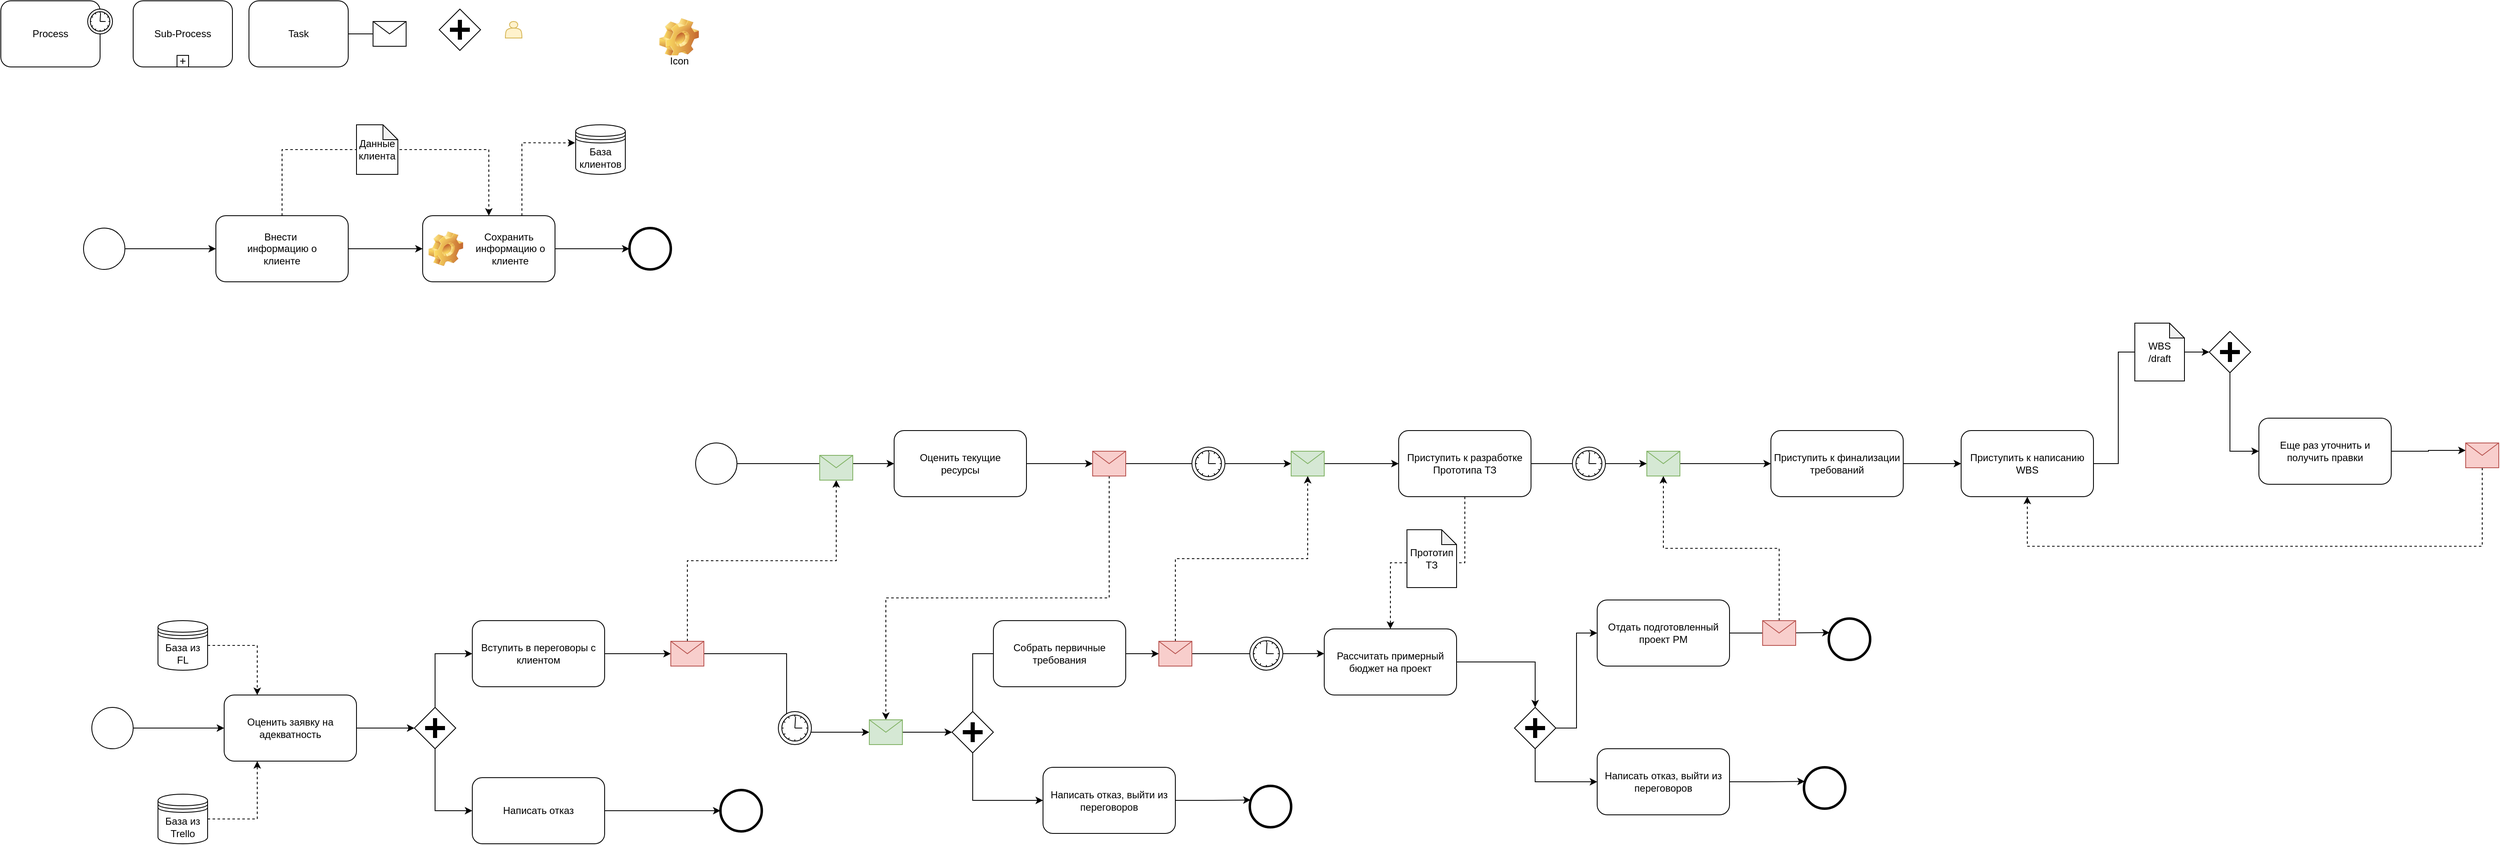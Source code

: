 <mxfile version="15.7.0" type="github">
  <diagram name="Page-1" id="2a216829-ef6e-dabb-86c1-c78162f3ba2b">
    <mxGraphModel dx="1351" dy="877" grid="1" gridSize="10" guides="1" tooltips="1" connect="1" arrows="1" fold="1" page="1" pageScale="1" pageWidth="850" pageHeight="1100" background="none" math="0" shadow="0">
      <root>
        <mxCell id="0" />
        <mxCell id="1" parent="0" />
        <mxCell id="OoCEB7M5SsP2-gog_9_L-8" style="edgeStyle=orthogonalEdgeStyle;rounded=0;orthogonalLoop=1;jettySize=auto;html=1;exitX=1;exitY=0.5;exitDx=0;exitDy=0;entryX=0;entryY=0.5;entryDx=0;entryDy=0;" edge="1" parent="1" source="7a84cebc1def654-1" target="OoCEB7M5SsP2-gog_9_L-7">
          <mxGeometry relative="1" as="geometry" />
        </mxCell>
        <mxCell id="7a84cebc1def654-1" value="" style="shape=mxgraph.bpmn.shape;html=1;verticalLabelPosition=bottom;labelBackgroundColor=#ffffff;verticalAlign=top;perimeter=ellipsePerimeter;outline=standard;symbol=general;" parent="1" vertex="1">
          <mxGeometry x="200" y="295" width="50" height="50" as="geometry" />
        </mxCell>
        <mxCell id="7a84cebc1def654-2" value="Task" style="shape=ext;rounded=1;html=1;whiteSpace=wrap;" parent="1" vertex="1">
          <mxGeometry x="400" y="20" width="120" height="80" as="geometry" />
        </mxCell>
        <mxCell id="7a84cebc1def654-26" value="" style="shape=mxgraph.bpmn.shape;html=1;verticalLabelPosition=bottom;labelBackgroundColor=#ffffff;verticalAlign=top;perimeter=ellipsePerimeter;outline=end;symbol=general;" parent="1" vertex="1">
          <mxGeometry x="860" y="295.0" width="50" height="50" as="geometry" />
        </mxCell>
        <mxCell id="OoCEB7M5SsP2-gog_9_L-1" value="Sub-Process" style="html=1;whiteSpace=wrap;rounded=1;" vertex="1" parent="1">
          <mxGeometry x="260" y="20" width="120" height="80" as="geometry" />
        </mxCell>
        <mxCell id="OoCEB7M5SsP2-gog_9_L-2" value="" style="html=1;shape=plus;" vertex="1" parent="OoCEB7M5SsP2-gog_9_L-1">
          <mxGeometry x="0.5" y="1" width="14" height="14" relative="1" as="geometry">
            <mxPoint x="-7" y="-14" as="offset" />
          </mxGeometry>
        </mxCell>
        <mxCell id="OoCEB7M5SsP2-gog_9_L-3" value="" style="shape=mxgraph.bpmn.shape;html=1;verticalLabelPosition=bottom;labelBackgroundColor=#ffffff;verticalAlign=top;perimeter=rhombusPerimeter;background=gateway;outline=none;symbol=parallelGw;" vertex="1" parent="1">
          <mxGeometry x="630" y="30" width="50" height="50" as="geometry" />
        </mxCell>
        <mxCell id="OoCEB7M5SsP2-gog_9_L-4" value="Process" style="html=1;whiteSpace=wrap;rounded=1;" vertex="1" parent="1">
          <mxGeometry x="100" y="20" width="120" height="80" as="geometry" />
        </mxCell>
        <mxCell id="OoCEB7M5SsP2-gog_9_L-5" value="" style="shape=mxgraph.bpmn.timer_start;perimeter=ellipsePerimeter;html=1;labelPosition=right;labelBackgroundColor=#ffffff;align=left;" vertex="1" parent="OoCEB7M5SsP2-gog_9_L-4">
          <mxGeometry x="1" width="30" height="30" relative="1" as="geometry">
            <mxPoint x="-15" y="10" as="offset" />
          </mxGeometry>
        </mxCell>
        <mxCell id="7a84cebc1def654-4" value="" style="shape=message;whiteSpace=wrap;html=1;" parent="1" vertex="1">
          <mxGeometry x="550" y="45" width="40" height="30" as="geometry" />
        </mxCell>
        <mxCell id="OoCEB7M5SsP2-gog_9_L-6" value="" style="edgeStyle=orthogonalEdgeStyle;rounded=0;html=1;jettySize=auto;orthogonalLoop=1;endArrow=none;" edge="1" parent="1" source="7a84cebc1def654-2" target="7a84cebc1def654-4">
          <mxGeometry relative="1" as="geometry">
            <mxPoint x="520" y="60.0" as="sourcePoint" />
            <mxPoint x="590.059" y="250" as="targetPoint" />
          </mxGeometry>
        </mxCell>
        <mxCell id="OoCEB7M5SsP2-gog_9_L-24" style="edgeStyle=orthogonalEdgeStyle;rounded=0;orthogonalLoop=1;jettySize=auto;html=1;exitX=1;exitY=0.5;exitDx=0;exitDy=0;" edge="1" parent="1" source="OoCEB7M5SsP2-gog_9_L-7" target="OoCEB7M5SsP2-gog_9_L-20">
          <mxGeometry relative="1" as="geometry" />
        </mxCell>
        <mxCell id="OoCEB7M5SsP2-gog_9_L-169" style="edgeStyle=orthogonalEdgeStyle;rounded=0;orthogonalLoop=1;jettySize=auto;html=1;exitX=0.5;exitY=0;exitDx=0;exitDy=0;entryX=0.5;entryY=0;entryDx=0;entryDy=0;dashed=1;" edge="1" parent="1" source="OoCEB7M5SsP2-gog_9_L-7" target="OoCEB7M5SsP2-gog_9_L-20">
          <mxGeometry relative="1" as="geometry">
            <Array as="points">
              <mxPoint x="440" y="200" />
              <mxPoint x="690" y="200" />
            </Array>
          </mxGeometry>
        </mxCell>
        <mxCell id="OoCEB7M5SsP2-gog_9_L-7" value="Внести&amp;nbsp; &lt;br&gt;информацию о &lt;br&gt;клиенте" style="shape=ext;rounded=1;html=1;whiteSpace=wrap;" vertex="1" parent="1">
          <mxGeometry x="360" y="280" width="160" height="80" as="geometry" />
        </mxCell>
        <mxCell id="OoCEB7M5SsP2-gog_9_L-13" value="Icon" style="icon;html=1;image=img/clipart/Gear_128x128.png" vertex="1" parent="1">
          <mxGeometry x="910" y="55" width="20" height="20" as="geometry" />
        </mxCell>
        <mxCell id="OoCEB7M5SsP2-gog_9_L-17" value="" style="shape=actor;whiteSpace=wrap;html=1;fillColor=#fff2cc;strokeColor=#d6b656;" vertex="1" parent="1">
          <mxGeometry x="710" y="45" width="20" height="20" as="geometry" />
        </mxCell>
        <mxCell id="OoCEB7M5SsP2-gog_9_L-27" style="edgeStyle=orthogonalEdgeStyle;rounded=0;orthogonalLoop=1;jettySize=auto;html=1;exitX=1;exitY=0.5;exitDx=0;exitDy=0;" edge="1" parent="1" source="OoCEB7M5SsP2-gog_9_L-20" target="7a84cebc1def654-26">
          <mxGeometry relative="1" as="geometry" />
        </mxCell>
        <mxCell id="OoCEB7M5SsP2-gog_9_L-32" style="edgeStyle=orthogonalEdgeStyle;rounded=0;orthogonalLoop=1;jettySize=auto;html=1;exitX=0.75;exitY=0;exitDx=0;exitDy=0;entryX=-0.01;entryY=0.364;entryDx=0;entryDy=0;entryPerimeter=0;dashed=1;" edge="1" parent="1" source="OoCEB7M5SsP2-gog_9_L-20" target="OoCEB7M5SsP2-gog_9_L-28">
          <mxGeometry relative="1" as="geometry" />
        </mxCell>
        <mxCell id="OoCEB7M5SsP2-gog_9_L-20" value="&lt;span style=&quot;font-weight: 400&quot;&gt;Сохранить&amp;nbsp;&lt;/span&gt;&lt;br style=&quot;font-weight: 400&quot;&gt;&lt;span style=&quot;font-weight: 400&quot;&gt;информацию о&lt;/span&gt;&lt;br style=&quot;font-weight: 400&quot;&gt;&lt;span style=&quot;font-weight: 400&quot;&gt;клиенте&lt;/span&gt;" style="label;whiteSpace=wrap;html=1;image=img/clipart/Gear_128x128.png;align=center;" vertex="1" parent="1">
          <mxGeometry x="610" y="280" width="160" height="80" as="geometry" />
        </mxCell>
        <mxCell id="OoCEB7M5SsP2-gog_9_L-28" value="База клиентов" style="shape=datastore;whiteSpace=wrap;html=1;align=center;" vertex="1" parent="1">
          <mxGeometry x="795" y="170" width="60" height="60" as="geometry" />
        </mxCell>
        <mxCell id="OoCEB7M5SsP2-gog_9_L-29" value="Данные&lt;br&gt;клиента" style="shape=note;whiteSpace=wrap;html=1;backgroundOutline=1;darkOpacity=0.05;align=center;size=18;" vertex="1" parent="1">
          <mxGeometry x="530" y="170" width="50" height="60" as="geometry" />
        </mxCell>
        <mxCell id="OoCEB7M5SsP2-gog_9_L-33" style="edgeStyle=orthogonalEdgeStyle;rounded=0;orthogonalLoop=1;jettySize=auto;html=1;exitX=1;exitY=0.5;exitDx=0;exitDy=0;entryX=0;entryY=0.5;entryDx=0;entryDy=0;" edge="1" parent="1" source="OoCEB7M5SsP2-gog_9_L-34" target="OoCEB7M5SsP2-gog_9_L-38">
          <mxGeometry relative="1" as="geometry" />
        </mxCell>
        <mxCell id="OoCEB7M5SsP2-gog_9_L-34" value="" style="shape=mxgraph.bpmn.shape;html=1;verticalLabelPosition=bottom;labelBackgroundColor=#ffffff;verticalAlign=top;perimeter=ellipsePerimeter;outline=standard;symbol=general;" vertex="1" parent="1">
          <mxGeometry x="210" y="875" width="50" height="50" as="geometry" />
        </mxCell>
        <mxCell id="OoCEB7M5SsP2-gog_9_L-50" style="edgeStyle=orthogonalEdgeStyle;rounded=0;orthogonalLoop=1;jettySize=auto;html=1;exitX=1;exitY=0.5;exitDx=0;exitDy=0;entryX=0;entryY=0.5;entryDx=0;entryDy=0;" edge="1" parent="1" source="OoCEB7M5SsP2-gog_9_L-38" target="OoCEB7M5SsP2-gog_9_L-49">
          <mxGeometry relative="1" as="geometry" />
        </mxCell>
        <mxCell id="OoCEB7M5SsP2-gog_9_L-38" value="&lt;span style=&quot;white-space: pre&quot;&gt;О&lt;/span&gt;ценить заявку на&lt;br&gt;адекватность" style="shape=ext;rounded=1;html=1;whiteSpace=wrap;" vertex="1" parent="1">
          <mxGeometry x="370" y="860" width="160" height="80" as="geometry" />
        </mxCell>
        <mxCell id="OoCEB7M5SsP2-gog_9_L-46" style="edgeStyle=orthogonalEdgeStyle;rounded=0;orthogonalLoop=1;jettySize=auto;html=1;exitX=1;exitY=0.5;exitDx=0;exitDy=0;entryX=0.25;entryY=0;entryDx=0;entryDy=0;dashed=1;" edge="1" parent="1" source="OoCEB7M5SsP2-gog_9_L-45" target="OoCEB7M5SsP2-gog_9_L-38">
          <mxGeometry relative="1" as="geometry" />
        </mxCell>
        <mxCell id="OoCEB7M5SsP2-gog_9_L-45" value="База из&lt;br&gt;FL" style="shape=datastore;whiteSpace=wrap;html=1;align=center;" vertex="1" parent="1">
          <mxGeometry x="290" y="770" width="60" height="60" as="geometry" />
        </mxCell>
        <mxCell id="OoCEB7M5SsP2-gog_9_L-48" style="edgeStyle=orthogonalEdgeStyle;rounded=0;orthogonalLoop=1;jettySize=auto;html=1;exitX=1;exitY=0.5;exitDx=0;exitDy=0;entryX=0.25;entryY=1;entryDx=0;entryDy=0;dashed=1;" edge="1" parent="1" source="OoCEB7M5SsP2-gog_9_L-47" target="OoCEB7M5SsP2-gog_9_L-38">
          <mxGeometry relative="1" as="geometry" />
        </mxCell>
        <mxCell id="OoCEB7M5SsP2-gog_9_L-47" value="База из Trello" style="shape=datastore;whiteSpace=wrap;html=1;align=center;" vertex="1" parent="1">
          <mxGeometry x="290" y="980" width="60" height="60" as="geometry" />
        </mxCell>
        <mxCell id="OoCEB7M5SsP2-gog_9_L-57" style="edgeStyle=orthogonalEdgeStyle;rounded=0;orthogonalLoop=1;jettySize=auto;html=1;exitX=0.5;exitY=0;exitDx=0;exitDy=0;entryX=0;entryY=0.5;entryDx=0;entryDy=0;" edge="1" parent="1" source="OoCEB7M5SsP2-gog_9_L-49" target="OoCEB7M5SsP2-gog_9_L-54">
          <mxGeometry relative="1" as="geometry" />
        </mxCell>
        <mxCell id="OoCEB7M5SsP2-gog_9_L-58" style="edgeStyle=orthogonalEdgeStyle;rounded=0;orthogonalLoop=1;jettySize=auto;html=1;exitX=0.5;exitY=1;exitDx=0;exitDy=0;entryX=0;entryY=0.5;entryDx=0;entryDy=0;" edge="1" parent="1" source="OoCEB7M5SsP2-gog_9_L-49" target="OoCEB7M5SsP2-gog_9_L-56">
          <mxGeometry relative="1" as="geometry" />
        </mxCell>
        <mxCell id="OoCEB7M5SsP2-gog_9_L-49" value="" style="shape=mxgraph.bpmn.shape;html=1;verticalLabelPosition=bottom;labelBackgroundColor=#ffffff;verticalAlign=top;perimeter=rhombusPerimeter;background=gateway;outline=none;symbol=parallelGw;" vertex="1" parent="1">
          <mxGeometry x="600" y="875" width="50" height="50" as="geometry" />
        </mxCell>
        <mxCell id="OoCEB7M5SsP2-gog_9_L-155" style="edgeStyle=orthogonalEdgeStyle;rounded=0;orthogonalLoop=1;jettySize=auto;html=1;exitX=1;exitY=0.5;exitDx=0;exitDy=0;entryX=0;entryY=0.5;entryDx=0;entryDy=0;" edge="1" parent="1" source="OoCEB7M5SsP2-gog_9_L-54" target="OoCEB7M5SsP2-gog_9_L-65">
          <mxGeometry relative="1" as="geometry" />
        </mxCell>
        <mxCell id="OoCEB7M5SsP2-gog_9_L-54" value="Вступить в переговоры с клиентом" style="shape=ext;rounded=1;html=1;whiteSpace=wrap;" vertex="1" parent="1">
          <mxGeometry x="670" y="770" width="160" height="80" as="geometry" />
        </mxCell>
        <mxCell id="OoCEB7M5SsP2-gog_9_L-103" style="edgeStyle=orthogonalEdgeStyle;rounded=0;orthogonalLoop=1;jettySize=auto;html=1;exitX=1;exitY=0.5;exitDx=0;exitDy=0;entryX=0;entryY=0.5;entryDx=0;entryDy=0;" edge="1" parent="1" source="OoCEB7M5SsP2-gog_9_L-56" target="OoCEB7M5SsP2-gog_9_L-101">
          <mxGeometry relative="1" as="geometry" />
        </mxCell>
        <mxCell id="OoCEB7M5SsP2-gog_9_L-56" value="Написать отказ" style="shape=ext;rounded=1;html=1;whiteSpace=wrap;" vertex="1" parent="1">
          <mxGeometry x="670" y="960" width="160" height="80" as="geometry" />
        </mxCell>
        <mxCell id="OoCEB7M5SsP2-gog_9_L-100" style="edgeStyle=orthogonalEdgeStyle;rounded=0;orthogonalLoop=1;jettySize=auto;html=1;exitX=0.5;exitY=0;exitDx=0;exitDy=0;entryX=0.5;entryY=1;entryDx=0;entryDy=0;dashed=1;" edge="1" parent="1" source="OoCEB7M5SsP2-gog_9_L-65" target="OoCEB7M5SsP2-gog_9_L-98">
          <mxGeometry relative="1" as="geometry" />
        </mxCell>
        <mxCell id="OoCEB7M5SsP2-gog_9_L-161" style="edgeStyle=orthogonalEdgeStyle;rounded=0;orthogonalLoop=1;jettySize=auto;html=1;exitX=1;exitY=0.5;exitDx=0;exitDy=0;entryX=0;entryY=0.5;entryDx=0;entryDy=0;" edge="1" parent="1" source="OoCEB7M5SsP2-gog_9_L-65" target="OoCEB7M5SsP2-gog_9_L-119">
          <mxGeometry relative="1" as="geometry" />
        </mxCell>
        <mxCell id="OoCEB7M5SsP2-gog_9_L-65" value="" style="shape=message;whiteSpace=wrap;html=1;fillColor=#f8cecc;strokeColor=#b85450;" vertex="1" parent="1">
          <mxGeometry x="910" y="795" width="40" height="30" as="geometry" />
        </mxCell>
        <mxCell id="OoCEB7M5SsP2-gog_9_L-95" style="edgeStyle=orthogonalEdgeStyle;rounded=0;orthogonalLoop=1;jettySize=auto;html=1;exitX=1;exitY=0.5;exitDx=0;exitDy=0;entryX=0;entryY=0.5;entryDx=0;entryDy=0;" edge="1" parent="1" source="OoCEB7M5SsP2-gog_9_L-90" target="OoCEB7M5SsP2-gog_9_L-91">
          <mxGeometry relative="1" as="geometry" />
        </mxCell>
        <mxCell id="OoCEB7M5SsP2-gog_9_L-90" value="" style="shape=mxgraph.bpmn.shape;html=1;verticalLabelPosition=bottom;labelBackgroundColor=#ffffff;verticalAlign=top;perimeter=ellipsePerimeter;outline=standard;symbol=general;" vertex="1" parent="1">
          <mxGeometry x="940" y="555" width="50" height="50" as="geometry" />
        </mxCell>
        <mxCell id="OoCEB7M5SsP2-gog_9_L-118" style="edgeStyle=orthogonalEdgeStyle;rounded=0;orthogonalLoop=1;jettySize=auto;html=1;exitX=1;exitY=0.5;exitDx=0;exitDy=0;entryX=0;entryY=0.5;entryDx=0;entryDy=0;" edge="1" parent="1" source="OoCEB7M5SsP2-gog_9_L-91" target="OoCEB7M5SsP2-gog_9_L-117">
          <mxGeometry relative="1" as="geometry" />
        </mxCell>
        <mxCell id="OoCEB7M5SsP2-gog_9_L-91" value="Оценить текущие &lt;br&gt;ресурсы" style="shape=ext;rounded=1;html=1;whiteSpace=wrap;" vertex="1" parent="1">
          <mxGeometry x="1180" y="540" width="160" height="80" as="geometry" />
        </mxCell>
        <mxCell id="OoCEB7M5SsP2-gog_9_L-106" style="edgeStyle=orthogonalEdgeStyle;rounded=0;orthogonalLoop=1;jettySize=auto;html=1;exitX=0.5;exitY=1;exitDx=0;exitDy=0;entryX=0;entryY=0.5;entryDx=0;entryDy=0;" edge="1" parent="1" source="OoCEB7M5SsP2-gog_9_L-96" target="OoCEB7M5SsP2-gog_9_L-105">
          <mxGeometry relative="1" as="geometry" />
        </mxCell>
        <mxCell id="OoCEB7M5SsP2-gog_9_L-96" value="" style="shape=mxgraph.bpmn.shape;html=1;verticalLabelPosition=bottom;labelBackgroundColor=#ffffff;verticalAlign=top;perimeter=rhombusPerimeter;background=gateway;outline=none;symbol=parallelGw;" vertex="1" parent="1">
          <mxGeometry x="1250" y="880" width="50" height="50" as="geometry" />
        </mxCell>
        <mxCell id="OoCEB7M5SsP2-gog_9_L-98" value="" style="shape=message;whiteSpace=wrap;html=1;fillColor=#d5e8d4;strokeColor=#82b366;" vertex="1" parent="1">
          <mxGeometry x="1090" y="570" width="40" height="30" as="geometry" />
        </mxCell>
        <mxCell id="OoCEB7M5SsP2-gog_9_L-101" value="" style="shape=mxgraph.bpmn.shape;html=1;verticalLabelPosition=bottom;labelBackgroundColor=#ffffff;verticalAlign=top;perimeter=ellipsePerimeter;outline=end;symbol=general;" vertex="1" parent="1">
          <mxGeometry x="970" y="975" width="50" height="50" as="geometry" />
        </mxCell>
        <mxCell id="OoCEB7M5SsP2-gog_9_L-125" style="edgeStyle=orthogonalEdgeStyle;rounded=0;orthogonalLoop=1;jettySize=auto;html=1;exitX=1;exitY=0.5;exitDx=0;exitDy=0;entryX=0.02;entryY=0.34;entryDx=0;entryDy=0;entryPerimeter=0;" edge="1" parent="1" source="OoCEB7M5SsP2-gog_9_L-105" target="OoCEB7M5SsP2-gog_9_L-124">
          <mxGeometry relative="1" as="geometry" />
        </mxCell>
        <mxCell id="OoCEB7M5SsP2-gog_9_L-105" value="Написать отказ, выйти из переговоров" style="shape=ext;rounded=1;html=1;whiteSpace=wrap;" vertex="1" parent="1">
          <mxGeometry x="1360" y="947.5" width="160" height="80" as="geometry" />
        </mxCell>
        <mxCell id="OoCEB7M5SsP2-gog_9_L-128" style="edgeStyle=orthogonalEdgeStyle;rounded=0;orthogonalLoop=1;jettySize=auto;html=1;exitX=0.5;exitY=0;exitDx=0;exitDy=0;entryX=0.5;entryY=1;entryDx=0;entryDy=0;dashed=1;" edge="1" parent="1" source="OoCEB7M5SsP2-gog_9_L-108" target="OoCEB7M5SsP2-gog_9_L-126">
          <mxGeometry relative="1" as="geometry" />
        </mxCell>
        <mxCell id="OoCEB7M5SsP2-gog_9_L-153" style="edgeStyle=orthogonalEdgeStyle;rounded=0;orthogonalLoop=1;jettySize=auto;html=1;exitX=1;exitY=0.5;exitDx=0;exitDy=0;entryX=0;entryY=0.374;entryDx=0;entryDy=0;entryPerimeter=0;" edge="1" parent="1" source="OoCEB7M5SsP2-gog_9_L-108" target="OoCEB7M5SsP2-gog_9_L-110">
          <mxGeometry relative="1" as="geometry" />
        </mxCell>
        <mxCell id="OoCEB7M5SsP2-gog_9_L-108" value="" style="shape=message;whiteSpace=wrap;html=1;fillColor=#f8cecc;strokeColor=#b85450;" vertex="1" parent="1">
          <mxGeometry x="1500" y="795" width="40" height="30" as="geometry" />
        </mxCell>
        <mxCell id="OoCEB7M5SsP2-gog_9_L-137" style="edgeStyle=orthogonalEdgeStyle;rounded=0;orthogonalLoop=1;jettySize=auto;html=1;exitX=1;exitY=0.5;exitDx=0;exitDy=0;entryX=0.5;entryY=0;entryDx=0;entryDy=0;" edge="1" parent="1" source="OoCEB7M5SsP2-gog_9_L-110" target="OoCEB7M5SsP2-gog_9_L-136">
          <mxGeometry relative="1" as="geometry" />
        </mxCell>
        <mxCell id="OoCEB7M5SsP2-gog_9_L-110" value="Рассчитать примерный бюджет на проект" style="shape=ext;rounded=1;html=1;whiteSpace=wrap;" vertex="1" parent="1">
          <mxGeometry x="1700" y="780" width="160" height="80" as="geometry" />
        </mxCell>
        <mxCell id="OoCEB7M5SsP2-gog_9_L-111" value="" style="shape=mxgraph.bpmn.timer_start;perimeter=ellipsePerimeter;html=1;labelPosition=right;labelBackgroundColor=#ffffff;align=left;" vertex="1" parent="1">
          <mxGeometry x="1610" y="785" width="40" height="50" as="geometry" />
        </mxCell>
        <mxCell id="OoCEB7M5SsP2-gog_9_L-123" style="edgeStyle=orthogonalEdgeStyle;rounded=0;orthogonalLoop=1;jettySize=auto;html=1;exitX=0.5;exitY=1;exitDx=0;exitDy=0;entryX=0.5;entryY=0;entryDx=0;entryDy=0;dashed=1;" edge="1" parent="1" source="OoCEB7M5SsP2-gog_9_L-117" target="OoCEB7M5SsP2-gog_9_L-119">
          <mxGeometry relative="1" as="geometry" />
        </mxCell>
        <mxCell id="OoCEB7M5SsP2-gog_9_L-150" style="edgeStyle=orthogonalEdgeStyle;rounded=0;orthogonalLoop=1;jettySize=auto;html=1;exitX=1;exitY=0.5;exitDx=0;exitDy=0;entryX=0;entryY=0.5;entryDx=0;entryDy=0;" edge="1" parent="1" source="OoCEB7M5SsP2-gog_9_L-117" target="OoCEB7M5SsP2-gog_9_L-126">
          <mxGeometry relative="1" as="geometry" />
        </mxCell>
        <mxCell id="OoCEB7M5SsP2-gog_9_L-117" value="" style="shape=message;whiteSpace=wrap;html=1;fillColor=#f8cecc;strokeColor=#b85450;" vertex="1" parent="1">
          <mxGeometry x="1420" y="565" width="40" height="30" as="geometry" />
        </mxCell>
        <mxCell id="OoCEB7M5SsP2-gog_9_L-159" style="edgeStyle=orthogonalEdgeStyle;rounded=0;orthogonalLoop=1;jettySize=auto;html=1;exitX=1;exitY=0.5;exitDx=0;exitDy=0;entryX=0;entryY=0.5;entryDx=0;entryDy=0;" edge="1" parent="1" source="OoCEB7M5SsP2-gog_9_L-119" target="OoCEB7M5SsP2-gog_9_L-96">
          <mxGeometry relative="1" as="geometry" />
        </mxCell>
        <mxCell id="OoCEB7M5SsP2-gog_9_L-119" value="" style="shape=message;whiteSpace=wrap;html=1;fillColor=#d5e8d4;strokeColor=#82b366;" vertex="1" parent="1">
          <mxGeometry x="1150" y="890" width="40" height="30" as="geometry" />
        </mxCell>
        <mxCell id="OoCEB7M5SsP2-gog_9_L-124" value="" style="shape=mxgraph.bpmn.shape;html=1;verticalLabelPosition=bottom;labelBackgroundColor=#ffffff;verticalAlign=top;perimeter=ellipsePerimeter;outline=end;symbol=general;" vertex="1" parent="1">
          <mxGeometry x="1610" y="970" width="50" height="50" as="geometry" />
        </mxCell>
        <mxCell id="OoCEB7M5SsP2-gog_9_L-130" style="edgeStyle=orthogonalEdgeStyle;rounded=0;orthogonalLoop=1;jettySize=auto;html=1;exitX=1;exitY=0.5;exitDx=0;exitDy=0;entryX=0;entryY=0.5;entryDx=0;entryDy=0;" edge="1" parent="1" source="OoCEB7M5SsP2-gog_9_L-126" target="OoCEB7M5SsP2-gog_9_L-129">
          <mxGeometry relative="1" as="geometry" />
        </mxCell>
        <mxCell id="OoCEB7M5SsP2-gog_9_L-126" value="" style="shape=message;whiteSpace=wrap;html=1;fillColor=#d5e8d4;strokeColor=#82b366;" vertex="1" parent="1">
          <mxGeometry x="1660" y="565" width="40" height="30" as="geometry" />
        </mxCell>
        <mxCell id="OoCEB7M5SsP2-gog_9_L-135" style="edgeStyle=orthogonalEdgeStyle;rounded=0;orthogonalLoop=1;jettySize=auto;html=1;exitX=0.5;exitY=1;exitDx=0;exitDy=0;entryX=0.5;entryY=0;entryDx=0;entryDy=0;dashed=1;" edge="1" parent="1" source="OoCEB7M5SsP2-gog_9_L-129" target="OoCEB7M5SsP2-gog_9_L-110">
          <mxGeometry relative="1" as="geometry" />
        </mxCell>
        <mxCell id="OoCEB7M5SsP2-gog_9_L-163" style="edgeStyle=orthogonalEdgeStyle;rounded=0;orthogonalLoop=1;jettySize=auto;html=1;exitX=1;exitY=0.5;exitDx=0;exitDy=0;entryX=0;entryY=0.5;entryDx=0;entryDy=0;" edge="1" parent="1" source="OoCEB7M5SsP2-gog_9_L-129" target="OoCEB7M5SsP2-gog_9_L-148">
          <mxGeometry relative="1" as="geometry" />
        </mxCell>
        <mxCell id="OoCEB7M5SsP2-gog_9_L-129" value="Приступить к разработке Прототипа ТЗ" style="shape=ext;rounded=1;html=1;whiteSpace=wrap;" vertex="1" parent="1">
          <mxGeometry x="1790" y="540" width="160" height="80" as="geometry" />
        </mxCell>
        <mxCell id="OoCEB7M5SsP2-gog_9_L-131" value="Прототип&lt;br&gt;ТЗ" style="shape=note;whiteSpace=wrap;html=1;backgroundOutline=1;darkOpacity=0.05;align=center;size=18;" vertex="1" parent="1">
          <mxGeometry x="1800" y="660" width="60" height="70" as="geometry" />
        </mxCell>
        <mxCell id="OoCEB7M5SsP2-gog_9_L-152" style="edgeStyle=orthogonalEdgeStyle;rounded=0;orthogonalLoop=1;jettySize=auto;html=1;exitX=1;exitY=0.5;exitDx=0;exitDy=0;entryX=0;entryY=0.5;entryDx=0;entryDy=0;" edge="1" parent="1" source="OoCEB7M5SsP2-gog_9_L-132" target="OoCEB7M5SsP2-gog_9_L-108">
          <mxGeometry relative="1" as="geometry" />
        </mxCell>
        <mxCell id="OoCEB7M5SsP2-gog_9_L-132" value="Собрать первичные&lt;br&gt;требования" style="shape=ext;rounded=1;html=1;whiteSpace=wrap;" vertex="1" parent="1">
          <mxGeometry x="1300" y="770" width="160" height="80" as="geometry" />
        </mxCell>
        <mxCell id="OoCEB7M5SsP2-gog_9_L-133" value="" style="edgeStyle=orthogonalEdgeStyle;rounded=0;orthogonalLoop=1;jettySize=auto;html=1;exitX=0.5;exitY=0;exitDx=0;exitDy=0;entryX=0;entryY=0.5;entryDx=0;entryDy=0;endArrow=none;" edge="1" parent="1" source="OoCEB7M5SsP2-gog_9_L-96" target="OoCEB7M5SsP2-gog_9_L-132">
          <mxGeometry relative="1" as="geometry">
            <mxPoint x="1275" y="880" as="sourcePoint" />
            <mxPoint x="1500" y="810" as="targetPoint" />
          </mxGeometry>
        </mxCell>
        <mxCell id="OoCEB7M5SsP2-gog_9_L-141" style="edgeStyle=orthogonalEdgeStyle;rounded=0;orthogonalLoop=1;jettySize=auto;html=1;exitX=0.5;exitY=1;exitDx=0;exitDy=0;entryX=0;entryY=0.5;entryDx=0;entryDy=0;" edge="1" parent="1" source="OoCEB7M5SsP2-gog_9_L-136" target="OoCEB7M5SsP2-gog_9_L-139">
          <mxGeometry relative="1" as="geometry" />
        </mxCell>
        <mxCell id="OoCEB7M5SsP2-gog_9_L-146" style="edgeStyle=orthogonalEdgeStyle;rounded=0;orthogonalLoop=1;jettySize=auto;html=1;exitX=1;exitY=0.5;exitDx=0;exitDy=0;entryX=0;entryY=0.5;entryDx=0;entryDy=0;" edge="1" parent="1" source="OoCEB7M5SsP2-gog_9_L-136" target="OoCEB7M5SsP2-gog_9_L-144">
          <mxGeometry relative="1" as="geometry" />
        </mxCell>
        <mxCell id="OoCEB7M5SsP2-gog_9_L-136" value="" style="shape=mxgraph.bpmn.shape;html=1;verticalLabelPosition=bottom;labelBackgroundColor=#ffffff;verticalAlign=top;perimeter=rhombusPerimeter;background=gateway;outline=none;symbol=parallelGw;" vertex="1" parent="1">
          <mxGeometry x="1930" y="875" width="50" height="50" as="geometry" />
        </mxCell>
        <mxCell id="OoCEB7M5SsP2-gog_9_L-138" style="edgeStyle=orthogonalEdgeStyle;rounded=0;orthogonalLoop=1;jettySize=auto;html=1;exitX=1;exitY=0.5;exitDx=0;exitDy=0;entryX=0.02;entryY=0.34;entryDx=0;entryDy=0;entryPerimeter=0;" edge="1" parent="1" source="OoCEB7M5SsP2-gog_9_L-139" target="OoCEB7M5SsP2-gog_9_L-140">
          <mxGeometry relative="1" as="geometry" />
        </mxCell>
        <mxCell id="OoCEB7M5SsP2-gog_9_L-139" value="Написать отказ, выйти из переговоров" style="shape=ext;rounded=1;html=1;whiteSpace=wrap;" vertex="1" parent="1">
          <mxGeometry x="2030" y="925" width="160" height="80" as="geometry" />
        </mxCell>
        <mxCell id="OoCEB7M5SsP2-gog_9_L-140" value="" style="shape=mxgraph.bpmn.shape;html=1;verticalLabelPosition=bottom;labelBackgroundColor=#ffffff;verticalAlign=top;perimeter=ellipsePerimeter;outline=end;symbol=general;" vertex="1" parent="1">
          <mxGeometry x="2280" y="947.5" width="50" height="50" as="geometry" />
        </mxCell>
        <mxCell id="OoCEB7M5SsP2-gog_9_L-143" style="edgeStyle=orthogonalEdgeStyle;rounded=0;orthogonalLoop=1;jettySize=auto;html=1;exitX=1;exitY=0.5;exitDx=0;exitDy=0;entryX=0.02;entryY=0.34;entryDx=0;entryDy=0;entryPerimeter=0;" edge="1" parent="1" source="OoCEB7M5SsP2-gog_9_L-144" target="OoCEB7M5SsP2-gog_9_L-145">
          <mxGeometry relative="1" as="geometry" />
        </mxCell>
        <mxCell id="OoCEB7M5SsP2-gog_9_L-144" value="Отдать подготовленный проект PM" style="shape=ext;rounded=1;html=1;whiteSpace=wrap;" vertex="1" parent="1">
          <mxGeometry x="2030" y="745" width="160" height="80" as="geometry" />
        </mxCell>
        <mxCell id="OoCEB7M5SsP2-gog_9_L-145" value="" style="shape=mxgraph.bpmn.shape;html=1;verticalLabelPosition=bottom;labelBackgroundColor=#ffffff;verticalAlign=top;perimeter=ellipsePerimeter;outline=end;symbol=general;" vertex="1" parent="1">
          <mxGeometry x="2310" y="767.5" width="50" height="50" as="geometry" />
        </mxCell>
        <mxCell id="OoCEB7M5SsP2-gog_9_L-154" style="edgeStyle=orthogonalEdgeStyle;rounded=0;orthogonalLoop=1;jettySize=auto;html=1;exitX=0.5;exitY=0;exitDx=0;exitDy=0;entryX=0.5;entryY=1;entryDx=0;entryDy=0;dashed=1;" edge="1" parent="1" source="OoCEB7M5SsP2-gog_9_L-147" target="OoCEB7M5SsP2-gog_9_L-148">
          <mxGeometry relative="1" as="geometry" />
        </mxCell>
        <mxCell id="OoCEB7M5SsP2-gog_9_L-147" value="" style="shape=message;whiteSpace=wrap;html=1;fillColor=#f8cecc;strokeColor=#b85450;" vertex="1" parent="1">
          <mxGeometry x="2230" y="770" width="40" height="30" as="geometry" />
        </mxCell>
        <mxCell id="OoCEB7M5SsP2-gog_9_L-165" style="edgeStyle=orthogonalEdgeStyle;rounded=0;orthogonalLoop=1;jettySize=auto;html=1;exitX=1;exitY=0.5;exitDx=0;exitDy=0;entryX=0;entryY=0.5;entryDx=0;entryDy=0;" edge="1" parent="1" source="OoCEB7M5SsP2-gog_9_L-148" target="OoCEB7M5SsP2-gog_9_L-164">
          <mxGeometry relative="1" as="geometry" />
        </mxCell>
        <mxCell id="OoCEB7M5SsP2-gog_9_L-148" value="" style="shape=message;whiteSpace=wrap;html=1;fillColor=#d5e8d4;strokeColor=#82b366;" vertex="1" parent="1">
          <mxGeometry x="2090" y="565" width="40" height="30" as="geometry" />
        </mxCell>
        <mxCell id="OoCEB7M5SsP2-gog_9_L-149" value="" style="shape=mxgraph.bpmn.timer_start;perimeter=ellipsePerimeter;html=1;labelPosition=right;labelBackgroundColor=#ffffff;align=left;" vertex="1" parent="1">
          <mxGeometry x="1540" y="555" width="40" height="50" as="geometry" />
        </mxCell>
        <mxCell id="OoCEB7M5SsP2-gog_9_L-156" value="" style="shape=mxgraph.bpmn.timer_start;perimeter=ellipsePerimeter;html=1;labelPosition=right;labelBackgroundColor=#ffffff;align=left;" vertex="1" parent="1">
          <mxGeometry x="1040" y="875" width="40" height="50" as="geometry" />
        </mxCell>
        <mxCell id="OoCEB7M5SsP2-gog_9_L-162" value="" style="shape=mxgraph.bpmn.timer_start;perimeter=ellipsePerimeter;html=1;labelPosition=right;labelBackgroundColor=#ffffff;align=left;" vertex="1" parent="1">
          <mxGeometry x="2000" y="555" width="40" height="50" as="geometry" />
        </mxCell>
        <mxCell id="OoCEB7M5SsP2-gog_9_L-167" style="edgeStyle=orthogonalEdgeStyle;rounded=0;orthogonalLoop=1;jettySize=auto;html=1;exitX=1;exitY=0.5;exitDx=0;exitDy=0;entryX=0;entryY=0.5;entryDx=0;entryDy=0;" edge="1" parent="1" source="OoCEB7M5SsP2-gog_9_L-164" target="OoCEB7M5SsP2-gog_9_L-166">
          <mxGeometry relative="1" as="geometry" />
        </mxCell>
        <mxCell id="OoCEB7M5SsP2-gog_9_L-164" value="Приступить к финализации&lt;br&gt;требований" style="shape=ext;rounded=1;html=1;whiteSpace=wrap;" vertex="1" parent="1">
          <mxGeometry x="2240" y="540" width="160" height="80" as="geometry" />
        </mxCell>
        <mxCell id="OoCEB7M5SsP2-gog_9_L-171" style="edgeStyle=orthogonalEdgeStyle;rounded=0;orthogonalLoop=1;jettySize=auto;html=1;exitX=1;exitY=0.5;exitDx=0;exitDy=0;entryX=0;entryY=0.5;entryDx=0;entryDy=0;" edge="1" parent="1" source="OoCEB7M5SsP2-gog_9_L-166" target="OoCEB7M5SsP2-gog_9_L-170">
          <mxGeometry relative="1" as="geometry">
            <Array as="points">
              <mxPoint x="2660" y="580" />
              <mxPoint x="2660" y="445" />
            </Array>
          </mxGeometry>
        </mxCell>
        <mxCell id="OoCEB7M5SsP2-gog_9_L-166" value="Приступить к написанию&lt;br&gt;WBS" style="shape=ext;rounded=1;html=1;whiteSpace=wrap;" vertex="1" parent="1">
          <mxGeometry x="2470" y="540" width="160" height="80" as="geometry" />
        </mxCell>
        <mxCell id="OoCEB7M5SsP2-gog_9_L-168" value="WBS&lt;br&gt;/draft" style="shape=note;whiteSpace=wrap;html=1;backgroundOutline=1;darkOpacity=0.05;align=center;size=18;" vertex="1" parent="1">
          <mxGeometry x="2680" y="410" width="60" height="70" as="geometry" />
        </mxCell>
        <mxCell id="OoCEB7M5SsP2-gog_9_L-174" style="edgeStyle=orthogonalEdgeStyle;rounded=0;orthogonalLoop=1;jettySize=auto;html=1;exitX=0.5;exitY=1;exitDx=0;exitDy=0;entryX=0;entryY=0.5;entryDx=0;entryDy=0;" edge="1" parent="1" source="OoCEB7M5SsP2-gog_9_L-170" target="OoCEB7M5SsP2-gog_9_L-173">
          <mxGeometry relative="1" as="geometry" />
        </mxCell>
        <mxCell id="OoCEB7M5SsP2-gog_9_L-170" value="" style="shape=mxgraph.bpmn.shape;html=1;verticalLabelPosition=bottom;labelBackgroundColor=#ffffff;verticalAlign=top;perimeter=rhombusPerimeter;background=gateway;outline=none;symbol=parallelGw;" vertex="1" parent="1">
          <mxGeometry x="2770" y="420" width="50" height="50" as="geometry" />
        </mxCell>
        <mxCell id="OoCEB7M5SsP2-gog_9_L-179" style="edgeStyle=orthogonalEdgeStyle;rounded=0;orthogonalLoop=1;jettySize=auto;html=1;exitX=1;exitY=0.5;exitDx=0;exitDy=0;entryX=0;entryY=0.3;entryDx=0;entryDy=0;" edge="1" parent="1" source="OoCEB7M5SsP2-gog_9_L-173" target="OoCEB7M5SsP2-gog_9_L-178">
          <mxGeometry relative="1" as="geometry" />
        </mxCell>
        <mxCell id="OoCEB7M5SsP2-gog_9_L-173" value="Еще раз уточнить и получить правки" style="shape=ext;rounded=1;html=1;whiteSpace=wrap;" vertex="1" parent="1">
          <mxGeometry x="2830" y="525" width="160" height="80" as="geometry" />
        </mxCell>
        <mxCell id="OoCEB7M5SsP2-gog_9_L-180" style="edgeStyle=orthogonalEdgeStyle;rounded=0;orthogonalLoop=1;jettySize=auto;html=1;exitX=0.5;exitY=1;exitDx=0;exitDy=0;entryX=0.5;entryY=1;entryDx=0;entryDy=0;dashed=1;" edge="1" parent="1" source="OoCEB7M5SsP2-gog_9_L-178" target="OoCEB7M5SsP2-gog_9_L-166">
          <mxGeometry relative="1" as="geometry">
            <Array as="points">
              <mxPoint x="3100" y="680" />
              <mxPoint x="2550" y="680" />
            </Array>
          </mxGeometry>
        </mxCell>
        <mxCell id="OoCEB7M5SsP2-gog_9_L-178" value="" style="shape=message;whiteSpace=wrap;html=1;fillColor=#f8cecc;strokeColor=#b85450;" vertex="1" parent="1">
          <mxGeometry x="3080" y="555" width="40" height="30" as="geometry" />
        </mxCell>
      </root>
    </mxGraphModel>
  </diagram>
</mxfile>
